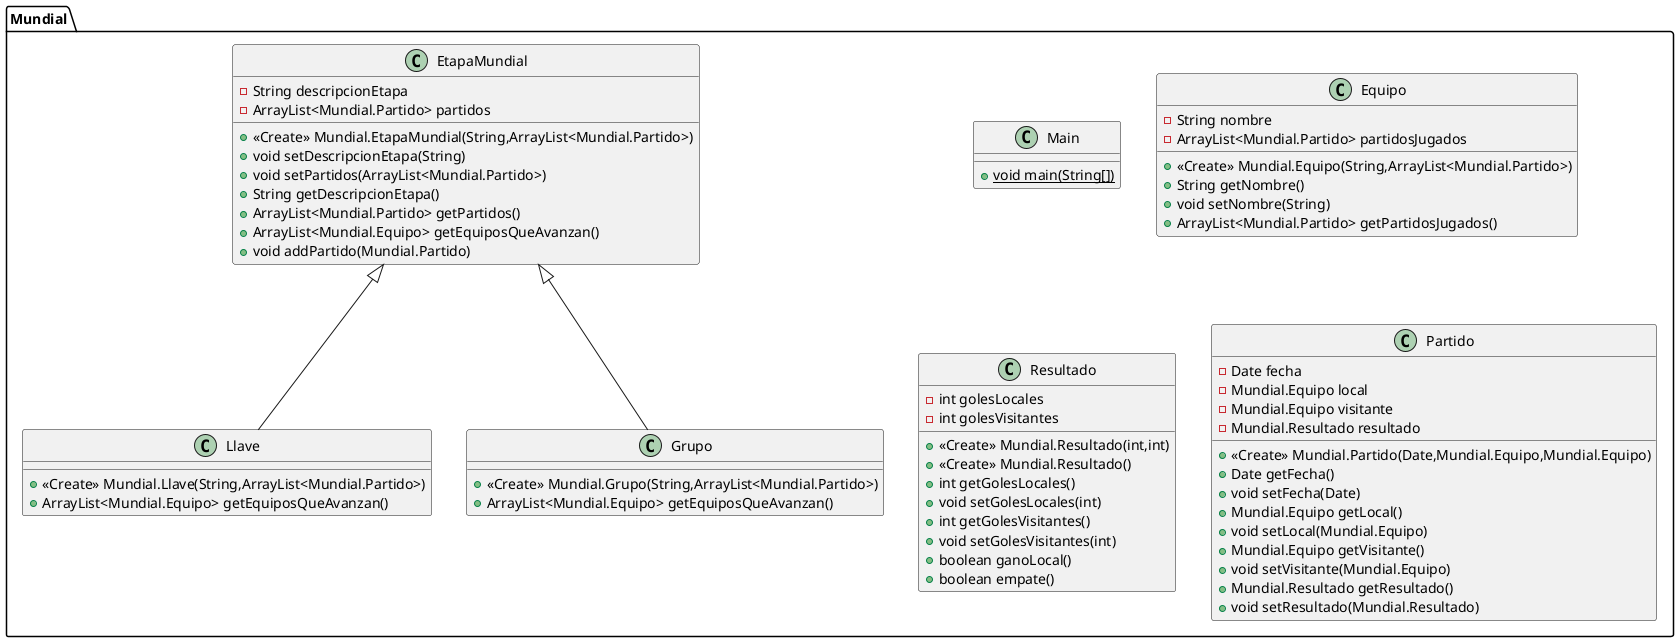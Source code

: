 @startuml
class Mundial.Llave {
+ <<Create>> Mundial.Llave(String,ArrayList<Mundial.Partido>)
+ ArrayList<Mundial.Equipo> getEquiposQueAvanzan()
}
class Mundial.Main {
+ {static} void main(String[])
}
class Mundial.Equipo {
- String nombre
- ArrayList<Mundial.Partido> partidosJugados
+ <<Create>> Mundial.Equipo(String,ArrayList<Mundial.Partido>)
+ String getNombre()
+ void setNombre(String)
+ ArrayList<Mundial.Partido> getPartidosJugados()
}
class Mundial.Resultado {
- int golesLocales
- int golesVisitantes
+ <<Create>> Mundial.Resultado(int,int)
+ <<Create>> Mundial.Resultado()
+ int getGolesLocales()
+ void setGolesLocales(int)
+ int getGolesVisitantes()
+ void setGolesVisitantes(int)
+ boolean ganoLocal()
+ boolean empate()
}
class Mundial.Grupo {
+ <<Create>> Mundial.Grupo(String,ArrayList<Mundial.Partido>)
+ ArrayList<Mundial.Equipo> getEquiposQueAvanzan()
}
class Mundial.Partido {
- Date fecha
- Mundial.Equipo local
- Mundial.Equipo visitante
- Mundial.Resultado resultado
+ <<Create>> Mundial.Partido(Date,Mundial.Equipo,Mundial.Equipo)
+ Date getFecha()
+ void setFecha(Date)
+ Mundial.Equipo getLocal()
+ void setLocal(Mundial.Equipo)
+ Mundial.Equipo getVisitante()
+ void setVisitante(Mundial.Equipo)
+ Mundial.Resultado getResultado()
+ void setResultado(Mundial.Resultado)
}
class Mundial.EtapaMundial {
- String descripcionEtapa
- ArrayList<Mundial.Partido> partidos
+ <<Create>> Mundial.EtapaMundial(String,ArrayList<Mundial.Partido>)
+ void setDescripcionEtapa(String)
+ void setPartidos(ArrayList<Mundial.Partido>)
+ String getDescripcionEtapa()
+ ArrayList<Mundial.Partido> getPartidos()
+ ArrayList<Mundial.Equipo> getEquiposQueAvanzan()
+ void addPartido(Mundial.Partido)
}


Mundial.EtapaMundial <|-- Mundial.Llave
Mundial.EtapaMundial <|-- Mundial.Grupo
@enduml